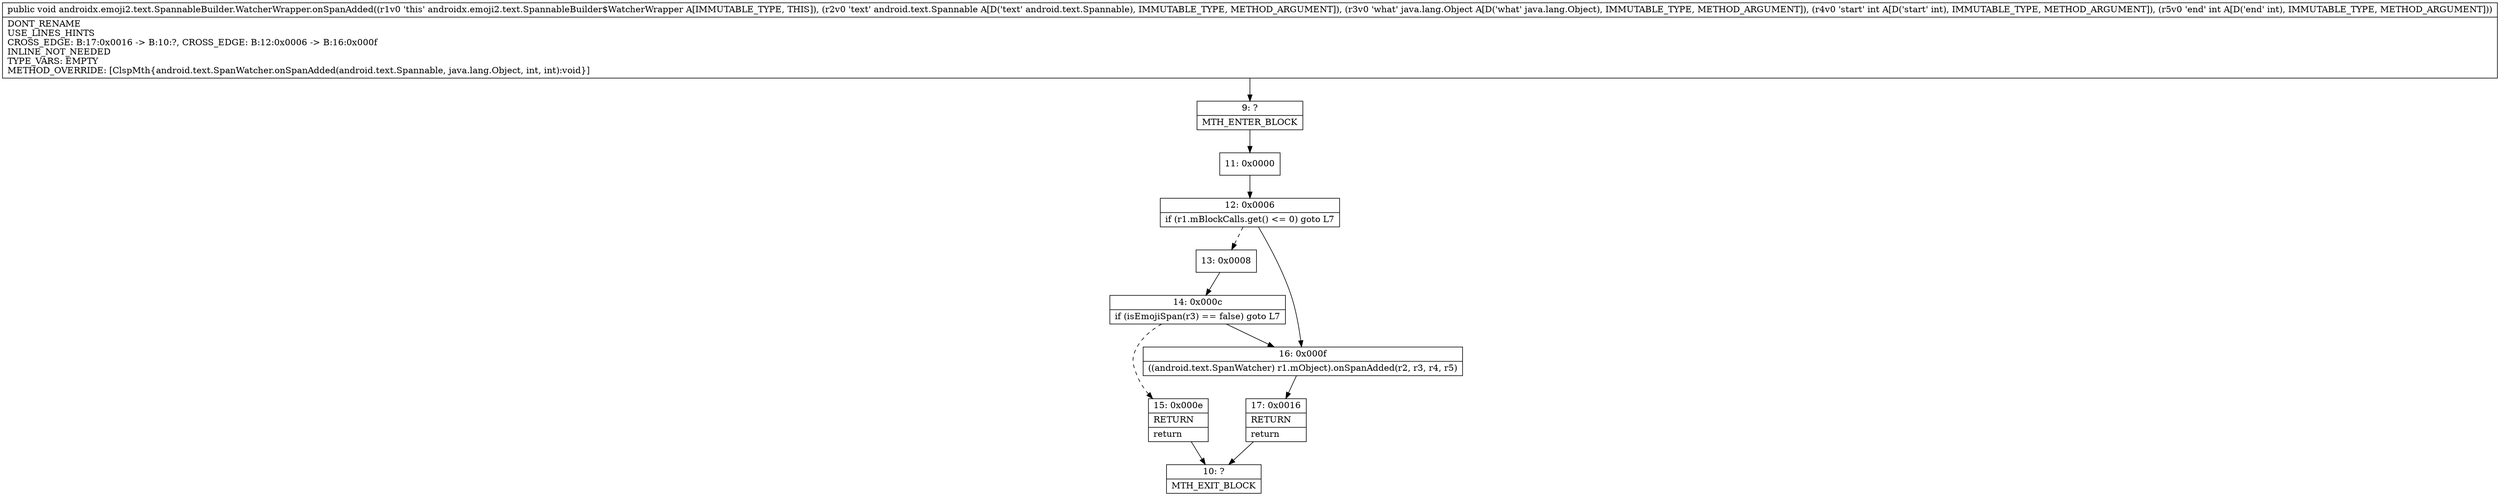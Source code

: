 digraph "CFG forandroidx.emoji2.text.SpannableBuilder.WatcherWrapper.onSpanAdded(Landroid\/text\/Spannable;Ljava\/lang\/Object;II)V" {
Node_9 [shape=record,label="{9\:\ ?|MTH_ENTER_BLOCK\l}"];
Node_11 [shape=record,label="{11\:\ 0x0000}"];
Node_12 [shape=record,label="{12\:\ 0x0006|if (r1.mBlockCalls.get() \<= 0) goto L7\l}"];
Node_13 [shape=record,label="{13\:\ 0x0008}"];
Node_14 [shape=record,label="{14\:\ 0x000c|if (isEmojiSpan(r3) == false) goto L7\l}"];
Node_15 [shape=record,label="{15\:\ 0x000e|RETURN\l|return\l}"];
Node_10 [shape=record,label="{10\:\ ?|MTH_EXIT_BLOCK\l}"];
Node_16 [shape=record,label="{16\:\ 0x000f|((android.text.SpanWatcher) r1.mObject).onSpanAdded(r2, r3, r4, r5)\l}"];
Node_17 [shape=record,label="{17\:\ 0x0016|RETURN\l|return\l}"];
MethodNode[shape=record,label="{public void androidx.emoji2.text.SpannableBuilder.WatcherWrapper.onSpanAdded((r1v0 'this' androidx.emoji2.text.SpannableBuilder$WatcherWrapper A[IMMUTABLE_TYPE, THIS]), (r2v0 'text' android.text.Spannable A[D('text' android.text.Spannable), IMMUTABLE_TYPE, METHOD_ARGUMENT]), (r3v0 'what' java.lang.Object A[D('what' java.lang.Object), IMMUTABLE_TYPE, METHOD_ARGUMENT]), (r4v0 'start' int A[D('start' int), IMMUTABLE_TYPE, METHOD_ARGUMENT]), (r5v0 'end' int A[D('end' int), IMMUTABLE_TYPE, METHOD_ARGUMENT]))  | DONT_RENAME\lUSE_LINES_HINTS\lCROSS_EDGE: B:17:0x0016 \-\> B:10:?, CROSS_EDGE: B:12:0x0006 \-\> B:16:0x000f\lINLINE_NOT_NEEDED\lTYPE_VARS: EMPTY\lMETHOD_OVERRIDE: [ClspMth\{android.text.SpanWatcher.onSpanAdded(android.text.Spannable, java.lang.Object, int, int):void\}]\l}"];
MethodNode -> Node_9;Node_9 -> Node_11;
Node_11 -> Node_12;
Node_12 -> Node_13[style=dashed];
Node_12 -> Node_16;
Node_13 -> Node_14;
Node_14 -> Node_15[style=dashed];
Node_14 -> Node_16;
Node_15 -> Node_10;
Node_16 -> Node_17;
Node_17 -> Node_10;
}


